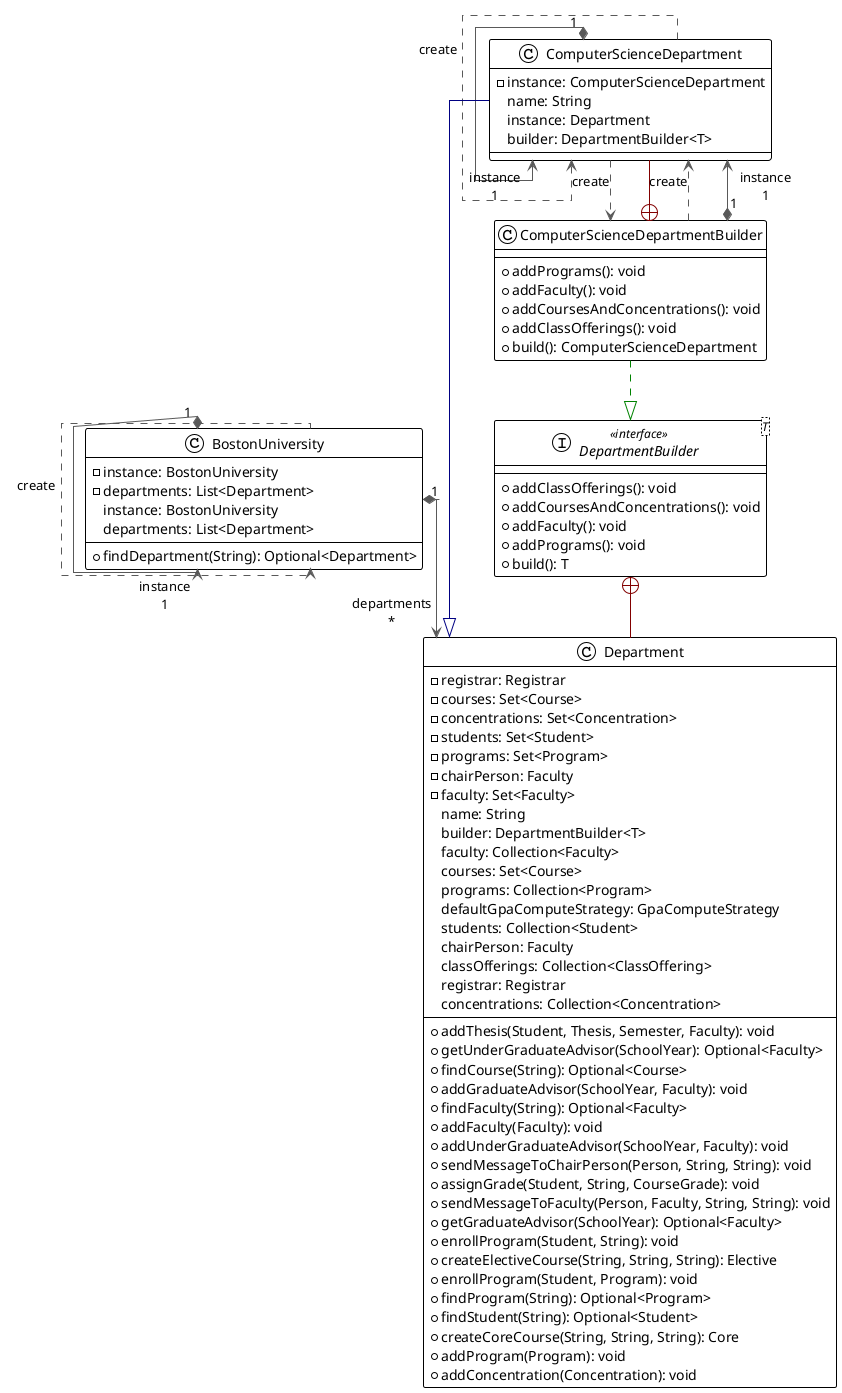 @startuml

!theme plain
top to bottom direction
skinparam linetype ortho

class BostonUniversity {
  - instance: BostonUniversity
  - departments: List<Department>
  + findDepartment(String): Optional<Department>
   instance: BostonUniversity
   departments: List<Department>
}
class ComputerScienceDepartment {
  - instance: ComputerScienceDepartment
   name: String
   instance: Department
   builder: DepartmentBuilder<T>
}
class ComputerScienceDepartmentBuilder {
  + addPrograms(): void
  + addFaculty(): void
  + addCoursesAndConcentrations(): void
  + addClassOfferings(): void
  + build(): ComputerScienceDepartment
}
class Department {
  - registrar: Registrar
  - courses: Set<Course>
  - concentrations: Set<Concentration>
  - students: Set<Student>
  - programs: Set<Program>
  - chairPerson: Faculty
  - faculty: Set<Faculty>
  + addThesis(Student, Thesis, Semester, Faculty): void
  + getUnderGraduateAdvisor(SchoolYear): Optional<Faculty>
  + findCourse(String): Optional<Course>
  + addGraduateAdvisor(SchoolYear, Faculty): void
  + findFaculty(String): Optional<Faculty>
  + addFaculty(Faculty): void
  + addUnderGraduateAdvisor(SchoolYear, Faculty): void
  + sendMessageToChairPerson(Person, String, String): void
  + assignGrade(Student, String, CourseGrade): void
  + sendMessageToFaculty(Person, Faculty, String, String): void
  + getGraduateAdvisor(SchoolYear): Optional<Faculty>
  + enrollProgram(Student, String): void
  + createElectiveCourse(String, String, String): Elective
  + enrollProgram(Student, Program): void
  + findProgram(String): Optional<Program>
  + findStudent(String): Optional<Student>
  + createCoreCourse(String, String, String): Core
  + addProgram(Program): void
  + addConcentration(Concentration): void
   name: String
   builder: DepartmentBuilder<T>
   faculty: Collection<Faculty>
   courses: Set<Course>
   programs: Collection<Program>
   defaultGpaComputeStrategy: GpaComputeStrategy
   students: Collection<Student>
   chairPerson: Faculty
   classOfferings: Collection<ClassOffering>
   registrar: Registrar
   concentrations: Collection<Concentration>
}
interface DepartmentBuilder<T> << interface >> {
  + addClassOfferings(): void
  + addCoursesAndConcentrations(): void
  + addFaculty(): void
  + addPrograms(): void
  + build(): T
}

BostonUniversity                 "1" *-[#595959,plain]-> "instance\n1" BostonUniversity                 
BostonUniversity                  -[#595959,dashed]->  BostonUniversity                 : "«create»"
BostonUniversity                 "1" *-[#595959,plain]-> "departments\n*" Department                       
ComputerScienceDepartment        "1" *-[#595959,plain]-> "instance\n1" ComputerScienceDepartment        
ComputerScienceDepartment         -[#595959,dashed]->  ComputerScienceDepartment        : "«create»"
ComputerScienceDepartment         -[#595959,dashed]->  ComputerScienceDepartmentBuilder : "«create»"
ComputerScienceDepartment         -[#000082,plain]-^  Department                       
ComputerScienceDepartmentBuilder  +-[#820000,plain]-  ComputerScienceDepartment        
ComputerScienceDepartmentBuilder  -[#595959,dashed]->  ComputerScienceDepartment        : "«create»"
ComputerScienceDepartmentBuilder "1" *-[#595959,plain]-> "instance\n1" ComputerScienceDepartment        
ComputerScienceDepartmentBuilder  -[#008200,dashed]-^  DepartmentBuilder                
DepartmentBuilder                 +-[#820000,plain]-  Department                       
@enduml
